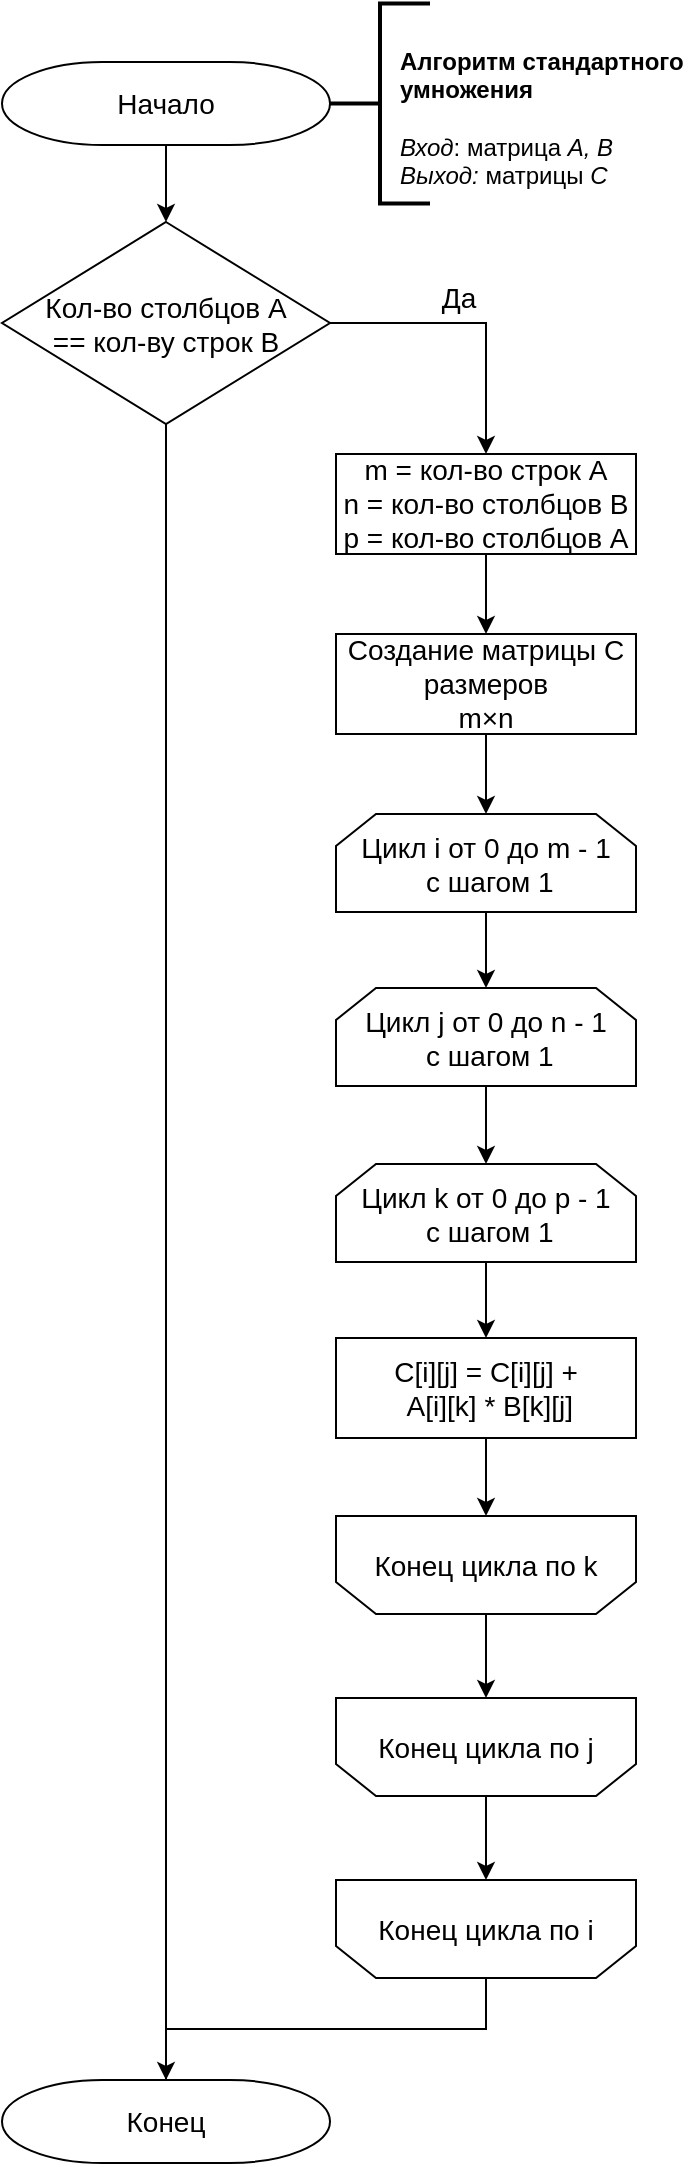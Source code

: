 <mxfile version="22.0.2" type="device" pages="4">
  <diagram id="Tdkf1bd7mpuJth67Tkuw" name="Стандартное умн.">
    <mxGraphModel dx="482" dy="695" grid="0" gridSize="10" guides="1" tooltips="1" connect="1" arrows="1" fold="1" page="1" pageScale="1" pageWidth="827" pageHeight="1169" math="0" shadow="0">
      <root>
        <mxCell id="0" />
        <mxCell id="1" parent="0" />
        <mxCell id="tB_ChkKSm6CfpAUGxVDE-78" value="&lt;br&gt;&lt;b style=&quot;&quot;&gt;Алгоритм стандартного умножения&lt;br&gt;&amp;nbsp;&lt;/b&gt;&lt;br&gt;&lt;i style=&quot;&quot;&gt;Вход&lt;/i&gt;: матрица &lt;i style=&quot;&quot;&gt;A, B&lt;/i&gt;&lt;br&gt;&lt;i style=&quot;&quot;&gt;Выход: &lt;/i&gt;матрицы &lt;i style=&quot;&quot;&gt;C&lt;/i&gt;" style="text;html=1;strokeColor=none;fillColor=none;align=left;verticalAlign=middle;whiteSpace=wrap;rounded=0;" parent="1" vertex="1">
          <mxGeometry x="369" y="65.75" width="146" height="30" as="geometry" />
        </mxCell>
        <mxCell id="lofQyspLM1PIbv91pcCX-6" style="edgeStyle=orthogonalEdgeStyle;rounded=0;hachureGap=4;orthogonalLoop=1;jettySize=auto;html=1;exitX=1;exitY=0.5;exitDx=0;exitDy=0;exitPerimeter=0;fontFamily=Architects Daughter;fontSource=https%3A%2F%2Ffonts.googleapis.com%2Fcss%3Ffamily%3DArchitects%2BDaughter;fontSize=16;" parent="1" source="nYEDLvNbdfZxFh9tLNZu-1" target="lofQyspLM1PIbv91pcCX-4" edge="1">
          <mxGeometry relative="1" as="geometry" />
        </mxCell>
        <mxCell id="lofQyspLM1PIbv91pcCX-18" value="&lt;font style=&quot;font-size: 14px;&quot; face=&quot;Helvetica&quot;&gt;Да&lt;/font&gt;" style="edgeLabel;html=1;align=center;verticalAlign=middle;resizable=0;points=[];fontSize=20;fontFamily=Architects Daughter;" parent="lofQyspLM1PIbv91pcCX-6" vertex="1" connectable="0">
          <mxGeometry x="-0.07" relative="1" as="geometry">
            <mxPoint x="-3" y="-15" as="offset" />
          </mxGeometry>
        </mxCell>
        <mxCell id="lofQyspLM1PIbv91pcCX-16" style="edgeStyle=orthogonalEdgeStyle;rounded=0;hachureGap=4;orthogonalLoop=1;jettySize=auto;html=1;exitX=0.5;exitY=1;exitDx=0;exitDy=0;exitPerimeter=0;fontFamily=Architects Daughter;fontSource=https%3A%2F%2Ffonts.googleapis.com%2Fcss%3Ffamily%3DArchitects%2BDaughter;fontSize=16;endArrow=none;endFill=0;" parent="1" source="nYEDLvNbdfZxFh9tLNZu-1" target="nYEDLvNbdfZxFh9tLNZu-10" edge="1">
          <mxGeometry relative="1" as="geometry" />
        </mxCell>
        <mxCell id="nYEDLvNbdfZxFh9tLNZu-1" value="&lt;font style=&quot;font-size: 14px;&quot;&gt;Кол-во столбцов A &lt;br&gt;== кол-ву строк B&lt;/font&gt;" style="strokeWidth=1;html=1;shape=mxgraph.flowchart.decision;whiteSpace=wrap;rounded=0;fontSize=11;" parent="1" vertex="1">
          <mxGeometry x="172" y="140" width="164" height="101" as="geometry" />
        </mxCell>
        <mxCell id="lofQyspLM1PIbv91pcCX-5" style="edgeStyle=orthogonalEdgeStyle;rounded=0;hachureGap=4;orthogonalLoop=1;jettySize=auto;html=1;exitX=0.5;exitY=1;exitDx=0;exitDy=0;exitPerimeter=0;fontFamily=Architects Daughter;fontSource=https%3A%2F%2Ffonts.googleapis.com%2Fcss%3Ffamily%3DArchitects%2BDaughter;fontSize=16;" parent="1" source="nYEDLvNbdfZxFh9tLNZu-2" target="nYEDLvNbdfZxFh9tLNZu-1" edge="1">
          <mxGeometry relative="1" as="geometry" />
        </mxCell>
        <mxCell id="nYEDLvNbdfZxFh9tLNZu-2" value="&lt;font style=&quot;font-size: 14px;&quot;&gt;Начало&lt;/font&gt;" style="strokeWidth=1;html=1;shape=mxgraph.flowchart.terminator;whiteSpace=wrap;" parent="1" vertex="1">
          <mxGeometry x="172" y="60" width="164" height="41.5" as="geometry" />
        </mxCell>
        <mxCell id="lofQyspLM1PIbv91pcCX-9" value="" style="edgeStyle=orthogonalEdgeStyle;rounded=0;hachureGap=4;orthogonalLoop=1;jettySize=auto;html=1;fontFamily=Architects Daughter;fontSource=https%3A%2F%2Ffonts.googleapis.com%2Fcss%3Ffamily%3DArchitects%2BDaughter;fontSize=16;" parent="1" source="nYEDLvNbdfZxFh9tLNZu-3" target="nYEDLvNbdfZxFh9tLNZu-7" edge="1">
          <mxGeometry relative="1" as="geometry" />
        </mxCell>
        <mxCell id="nYEDLvNbdfZxFh9tLNZu-3" value="&lt;font style=&quot;font-size: 14px;&quot;&gt;Цикл i от 0 до m - 1&lt;br&gt;&amp;nbsp;с шагом 1&lt;br&gt;&lt;/font&gt;" style="shape=loopLimit;whiteSpace=wrap;html=1;" parent="1" vertex="1">
          <mxGeometry x="339" y="436" width="150" height="49" as="geometry" />
        </mxCell>
        <mxCell id="lofQyspLM1PIbv91pcCX-8" value="" style="edgeStyle=orthogonalEdgeStyle;rounded=0;hachureGap=4;orthogonalLoop=1;jettySize=auto;html=1;fontFamily=Architects Daughter;fontSource=https%3A%2F%2Ffonts.googleapis.com%2Fcss%3Ffamily%3DArchitects%2BDaughter;fontSize=16;" parent="1" source="nYEDLvNbdfZxFh9tLNZu-4" target="nYEDLvNbdfZxFh9tLNZu-3" edge="1">
          <mxGeometry relative="1" as="geometry" />
        </mxCell>
        <mxCell id="nYEDLvNbdfZxFh9tLNZu-4" value="&lt;font style=&quot;font-size: 14px;&quot;&gt;Создание матрицы С размеров &lt;br&gt;m×n&lt;br&gt;&lt;/font&gt;" style="rounded=0;whiteSpace=wrap;html=1;absoluteArcSize=1;arcSize=14;strokeWidth=1;" parent="1" vertex="1">
          <mxGeometry x="339" y="346" width="150" height="50" as="geometry" />
        </mxCell>
        <mxCell id="nYEDLvNbdfZxFh9tLNZu-5" value="" style="strokeWidth=2;html=1;shape=mxgraph.flowchart.annotation_2;align=left;labelPosition=right;pointerEvents=1;hachureGap=4;fontFamily=Architects Daughter;fontSource=https%3A%2F%2Ffonts.googleapis.com%2Fcss%3Ffamily%3DArchitects%2BDaughter;fontSize=20;" parent="1" vertex="1">
          <mxGeometry x="336" y="30.75" width="50" height="100" as="geometry" />
        </mxCell>
        <mxCell id="lofQyspLM1PIbv91pcCX-10" value="" style="edgeStyle=orthogonalEdgeStyle;rounded=0;hachureGap=4;orthogonalLoop=1;jettySize=auto;html=1;fontFamily=Architects Daughter;fontSource=https%3A%2F%2Ffonts.googleapis.com%2Fcss%3Ffamily%3DArchitects%2BDaughter;fontSize=16;" parent="1" source="nYEDLvNbdfZxFh9tLNZu-7" target="nYEDLvNbdfZxFh9tLNZu-8" edge="1">
          <mxGeometry relative="1" as="geometry" />
        </mxCell>
        <mxCell id="nYEDLvNbdfZxFh9tLNZu-7" value="&lt;font style=&quot;font-size: 14px;&quot;&gt;Цикл j от 0 до n - 1&lt;br&gt;&amp;nbsp;с шагом 1&lt;br&gt;&lt;/font&gt;" style="shape=loopLimit;whiteSpace=wrap;html=1;" parent="1" vertex="1">
          <mxGeometry x="339" y="523" width="150" height="49" as="geometry" />
        </mxCell>
        <mxCell id="lofQyspLM1PIbv91pcCX-11" value="" style="edgeStyle=orthogonalEdgeStyle;rounded=0;hachureGap=4;orthogonalLoop=1;jettySize=auto;html=1;fontFamily=Architects Daughter;fontSource=https%3A%2F%2Ffonts.googleapis.com%2Fcss%3Ffamily%3DArchitects%2BDaughter;fontSize=16;" parent="1" source="nYEDLvNbdfZxFh9tLNZu-8" target="nYEDLvNbdfZxFh9tLNZu-9" edge="1">
          <mxGeometry relative="1" as="geometry" />
        </mxCell>
        <mxCell id="nYEDLvNbdfZxFh9tLNZu-8" value="&lt;font style=&quot;font-size: 14px;&quot;&gt;Цикл k от 0 до p - 1&lt;br&gt;&amp;nbsp;с шагом 1&lt;br&gt;&lt;/font&gt;" style="shape=loopLimit;whiteSpace=wrap;html=1;" parent="1" vertex="1">
          <mxGeometry x="339" y="611" width="150" height="49" as="geometry" />
        </mxCell>
        <mxCell id="lofQyspLM1PIbv91pcCX-12" value="" style="edgeStyle=orthogonalEdgeStyle;rounded=0;hachureGap=4;orthogonalLoop=1;jettySize=auto;html=1;fontFamily=Architects Daughter;fontSource=https%3A%2F%2Ffonts.googleapis.com%2Fcss%3Ffamily%3DArchitects%2BDaughter;fontSize=16;" parent="1" source="nYEDLvNbdfZxFh9tLNZu-9" target="lofQyspLM1PIbv91pcCX-3" edge="1">
          <mxGeometry relative="1" as="geometry" />
        </mxCell>
        <mxCell id="nYEDLvNbdfZxFh9tLNZu-9" value="&lt;font style=&quot;font-size: 14px;&quot;&gt;C[i][j] = C[i][j] +&lt;br&gt;&amp;nbsp;A[i][k] * B[k][j]&lt;/font&gt;" style="rounded=0;whiteSpace=wrap;html=1;absoluteArcSize=1;arcSize=14;strokeWidth=1;" parent="1" vertex="1">
          <mxGeometry x="339" y="698" width="150" height="50" as="geometry" />
        </mxCell>
        <mxCell id="nYEDLvNbdfZxFh9tLNZu-10" value="&lt;span style=&quot;font-size: 14px;&quot;&gt;Конец&lt;/span&gt;" style="strokeWidth=1;html=1;shape=mxgraph.flowchart.terminator;whiteSpace=wrap;" parent="1" vertex="1">
          <mxGeometry x="172" y="1069" width="164" height="41.5" as="geometry" />
        </mxCell>
        <mxCell id="lofQyspLM1PIbv91pcCX-1" value="&lt;font style=&quot;font-size: 14px;&quot;&gt;Конец цикла по i&lt;/font&gt;" style="shape=loopLimit;whiteSpace=wrap;html=1;flipV=1;" parent="1" vertex="1">
          <mxGeometry x="339" y="969" width="150" height="49" as="geometry" />
        </mxCell>
        <mxCell id="lofQyspLM1PIbv91pcCX-14" value="" style="edgeStyle=orthogonalEdgeStyle;rounded=0;hachureGap=4;orthogonalLoop=1;jettySize=auto;html=1;fontFamily=Architects Daughter;fontSource=https%3A%2F%2Ffonts.googleapis.com%2Fcss%3Ffamily%3DArchitects%2BDaughter;fontSize=16;" parent="1" source="lofQyspLM1PIbv91pcCX-2" target="lofQyspLM1PIbv91pcCX-1" edge="1">
          <mxGeometry relative="1" as="geometry" />
        </mxCell>
        <mxCell id="lofQyspLM1PIbv91pcCX-2" value="&lt;font style=&quot;font-size: 14px;&quot;&gt;Конец цикла по j&lt;/font&gt;" style="shape=loopLimit;whiteSpace=wrap;html=1;flipV=1;" parent="1" vertex="1">
          <mxGeometry x="339" y="878" width="150" height="49" as="geometry" />
        </mxCell>
        <mxCell id="lofQyspLM1PIbv91pcCX-13" value="" style="edgeStyle=orthogonalEdgeStyle;rounded=0;hachureGap=4;orthogonalLoop=1;jettySize=auto;html=1;fontFamily=Architects Daughter;fontSource=https%3A%2F%2Ffonts.googleapis.com%2Fcss%3Ffamily%3DArchitects%2BDaughter;fontSize=16;" parent="1" source="lofQyspLM1PIbv91pcCX-3" target="lofQyspLM1PIbv91pcCX-2" edge="1">
          <mxGeometry relative="1" as="geometry" />
        </mxCell>
        <mxCell id="lofQyspLM1PIbv91pcCX-3" value="&lt;font style=&quot;font-size: 14px;&quot;&gt;Конец цикла по k&lt;/font&gt;" style="shape=loopLimit;whiteSpace=wrap;html=1;flipV=1;" parent="1" vertex="1">
          <mxGeometry x="339" y="787" width="150" height="49" as="geometry" />
        </mxCell>
        <mxCell id="lofQyspLM1PIbv91pcCX-7" value="" style="edgeStyle=orthogonalEdgeStyle;rounded=0;hachureGap=4;orthogonalLoop=1;jettySize=auto;html=1;fontFamily=Architects Daughter;fontSource=https%3A%2F%2Ffonts.googleapis.com%2Fcss%3Ffamily%3DArchitects%2BDaughter;fontSize=16;" parent="1" source="lofQyspLM1PIbv91pcCX-4" target="nYEDLvNbdfZxFh9tLNZu-4" edge="1">
          <mxGeometry relative="1" as="geometry" />
        </mxCell>
        <mxCell id="lofQyspLM1PIbv91pcCX-4" value="&lt;font style=&quot;font-size: 14px;&quot;&gt;m = кол-во строк A&lt;br&gt;n = кол-во столбцов B&lt;br&gt;p = кол-во столбцов A&lt;br&gt;&lt;/font&gt;" style="rounded=0;whiteSpace=wrap;html=1;absoluteArcSize=1;arcSize=14;strokeWidth=1;" parent="1" vertex="1">
          <mxGeometry x="339" y="256" width="150" height="50" as="geometry" />
        </mxCell>
        <mxCell id="lofQyspLM1PIbv91pcCX-17" style="edgeStyle=orthogonalEdgeStyle;rounded=0;hachureGap=4;orthogonalLoop=1;jettySize=auto;html=1;exitX=0.5;exitY=1;exitDx=0;exitDy=0;entryX=0.5;entryY=0;entryDx=0;entryDy=0;entryPerimeter=0;fontFamily=Architects Daughter;fontSource=https%3A%2F%2Ffonts.googleapis.com%2Fcss%3Ffamily%3DArchitects%2BDaughter;fontSize=16;" parent="1" source="lofQyspLM1PIbv91pcCX-1" target="nYEDLvNbdfZxFh9tLNZu-10" edge="1">
          <mxGeometry relative="1" as="geometry" />
        </mxCell>
      </root>
    </mxGraphModel>
  </diagram>
  <diagram id="SMWh7G3MIP-DYDScQ3kP" name="Поразрядная сортировка">
    <mxGraphModel dx="998" dy="711" grid="1" gridSize="10" guides="1" tooltips="1" connect="1" arrows="1" fold="1" page="1" pageScale="1" pageWidth="827" pageHeight="1169" math="0" shadow="0">
      <root>
        <mxCell id="0" />
        <mxCell id="1" parent="0" />
        <mxCell id="Ab8iuGr4P1JSmaikQh76-1" value="&lt;br&gt;&lt;b style=&quot;&quot;&gt;Алгоритм поразрядной сортировки&lt;br&gt;&amp;nbsp;&lt;/b&gt;&lt;br&gt;&lt;i style=&quot;&quot;&gt;Вход&lt;/i&gt;: массив A&lt;br&gt;&lt;i style=&quot;&quot;&gt;Выход: &lt;/i&gt;отсортированный массив A" style="text;html=1;strokeColor=none;fillColor=none;align=left;verticalAlign=middle;whiteSpace=wrap;rounded=0;" parent="1" vertex="1">
          <mxGeometry x="307" y="75" width="223" height="30" as="geometry" />
        </mxCell>
        <mxCell id="Ab8iuGr4P1JSmaikQh76-2" value="&lt;font style=&quot;font-size: 14px;&quot;&gt;Начало&lt;/font&gt;" style="strokeWidth=1;html=1;shape=mxgraph.flowchart.terminator;whiteSpace=wrap;" parent="1" vertex="1">
          <mxGeometry x="110" y="69.25" width="164" height="41.5" as="geometry" />
        </mxCell>
        <mxCell id="Ab8iuGr4P1JSmaikQh76-3" value="" style="strokeWidth=2;html=1;shape=mxgraph.flowchart.annotation_2;align=left;labelPosition=right;pointerEvents=1;hachureGap=4;fontFamily=Architects Daughter;fontSource=https%3A%2F%2Ffonts.googleapis.com%2Fcss%3Ffamily%3DArchitects%2BDaughter;fontSize=20;" parent="1" vertex="1">
          <mxGeometry x="274" y="40" width="50" height="100" as="geometry" />
        </mxCell>
      </root>
    </mxGraphModel>
  </diagram>
  <diagram id="jQsfBCvJO6yzRSu4SMdl" name="Расческой">
    <mxGraphModel dx="1174" dy="836" grid="1" gridSize="10" guides="1" tooltips="1" connect="1" arrows="1" fold="1" page="1" pageScale="1" pageWidth="827" pageHeight="1169" math="0" shadow="0">
      <root>
        <mxCell id="0" />
        <mxCell id="1" parent="0" />
        <mxCell id="OFG0MvA28QvAsvsxifi_-1" value="&lt;br&gt;&lt;b style=&quot;&quot;&gt;Алгоритм сортировки расческой&lt;br&gt;&amp;nbsp;&lt;/b&gt;&lt;br&gt;&lt;i style=&quot;border-color: var(--border-color);&quot;&gt;Вход&lt;/i&gt;: массив A&lt;br style=&quot;border-color: var(--border-color);&quot;&gt;&lt;i style=&quot;border-color: var(--border-color);&quot;&gt;Выход:&amp;nbsp;&lt;/i&gt;отсортированный массив A" style="text;html=1;strokeColor=none;fillColor=none;align=left;verticalAlign=middle;whiteSpace=wrap;rounded=0;" vertex="1" parent="1">
          <mxGeometry x="393.75" y="65.75" width="241" height="30" as="geometry" />
        </mxCell>
        <mxCell id="OFG0MvA28QvAsvsxifi_-2" value="" style="edgeStyle=orthogonalEdgeStyle;rounded=0;orthogonalLoop=1;jettySize=auto;html=1;startArrow=none;startFill=0;endArrow=none;endFill=0;" edge="1" parent="1" source="OFG0MvA28QvAsvsxifi_-3" target="OFG0MvA28QvAsvsxifi_-6">
          <mxGeometry relative="1" as="geometry" />
        </mxCell>
        <mxCell id="OFG0MvA28QvAsvsxifi_-3" value="&lt;font style=&quot;font-size: 14px;&quot;&gt;Начало&lt;/font&gt;" style="strokeWidth=1;html=1;shape=mxgraph.flowchart.terminator;whiteSpace=wrap;" vertex="1" parent="1">
          <mxGeometry x="196.75" y="60" width="164" height="41.5" as="geometry" />
        </mxCell>
        <mxCell id="OFG0MvA28QvAsvsxifi_-4" value="" style="strokeWidth=2;html=1;shape=mxgraph.flowchart.annotation_2;align=left;labelPosition=right;pointerEvents=1;hachureGap=4;fontFamily=Architects Daughter;fontSource=https%3A%2F%2Ffonts.googleapis.com%2Fcss%3Ffamily%3DArchitects%2BDaughter;fontSize=20;" vertex="1" parent="1">
          <mxGeometry x="360.75" y="30.75" width="50" height="100" as="geometry" />
        </mxCell>
        <mxCell id="5gx9r-uYWP1R7XI6MvG5-1" value="" style="edgeStyle=orthogonalEdgeStyle;shape=connector;rounded=0;orthogonalLoop=1;jettySize=auto;html=1;labelBackgroundColor=default;strokeColor=default;align=center;verticalAlign=middle;fontFamily=Helvetica;fontSize=11;fontColor=default;endArrow=none;endFill=0;" edge="1" parent="1" source="OFG0MvA28QvAsvsxifi_-6" target="OFG0MvA28QvAsvsxifi_-28">
          <mxGeometry relative="1" as="geometry" />
        </mxCell>
        <mxCell id="OFG0MvA28QvAsvsxifi_-6" value="&lt;font style=&quot;font-size: 14px;&quot;&gt;size = размер массива A&lt;br&gt;&lt;/font&gt;" style="rounded=0;whiteSpace=wrap;html=1;absoluteArcSize=1;arcSize=14;strokeWidth=1;" vertex="1" parent="1">
          <mxGeometry x="196.25" y="140" width="165" height="50" as="geometry" />
        </mxCell>
        <mxCell id="C54i9_H60Ta_yHP1OVKo-1" value="" style="edgeStyle=orthogonalEdgeStyle;shape=connector;rounded=0;orthogonalLoop=1;jettySize=auto;html=1;labelBackgroundColor=default;strokeColor=default;align=center;verticalAlign=middle;fontFamily=Helvetica;fontSize=11;fontColor=default;endArrow=none;endFill=0;" edge="1" parent="1" source="OFG0MvA28QvAsvsxifi_-8" target="yXAN4wsylLrARvOfgyyG-1">
          <mxGeometry relative="1" as="geometry" />
        </mxCell>
        <mxCell id="OFG0MvA28QvAsvsxifi_-8" value="&lt;font style=&quot;font-size: 14px;&quot;&gt;step = size / koef&lt;/font&gt;" style="rounded=0;whiteSpace=wrap;html=1;absoluteArcSize=1;arcSize=14;strokeWidth=1;" vertex="1" parent="1">
          <mxGeometry x="196.25" y="320" width="165" height="50" as="geometry" />
        </mxCell>
        <mxCell id="C54i9_H60Ta_yHP1OVKo-14" value="" style="edgeStyle=orthogonalEdgeStyle;shape=connector;rounded=0;orthogonalLoop=1;jettySize=auto;html=1;labelBackgroundColor=default;strokeColor=default;align=center;verticalAlign=middle;fontFamily=Helvetica;fontSize=11;fontColor=default;endArrow=none;endFill=0;" edge="1" parent="1" source="OFG0MvA28QvAsvsxifi_-12" target="5gx9r-uYWP1R7XI6MvG5-3">
          <mxGeometry relative="1" as="geometry" />
        </mxCell>
        <mxCell id="OFG0MvA28QvAsvsxifi_-12" value="&lt;font style=&quot;font-size: 14px;&quot;&gt;Конец цикла по i&lt;/font&gt;" style="shape=loopLimit;whiteSpace=wrap;html=1;flipV=1;" vertex="1" parent="1">
          <mxGeometry x="194.5" y="850" width="171.5" height="49" as="geometry" />
        </mxCell>
        <mxCell id="OFG0MvA28QvAsvsxifi_-17" value="" style="edgeStyle=orthogonalEdgeStyle;shape=connector;rounded=0;orthogonalLoop=1;jettySize=auto;html=1;labelBackgroundColor=default;strokeColor=default;align=center;verticalAlign=middle;fontFamily=Helvetica;fontSize=11;fontColor=default;endArrow=none;endFill=0;" edge="1" parent="1" source="OFG0MvA28QvAsvsxifi_-18" target="OFG0MvA28QvAsvsxifi_-23">
          <mxGeometry relative="1" as="geometry" />
        </mxCell>
        <mxCell id="OFG0MvA28QvAsvsxifi_-18" value="&lt;font style=&quot;font-size: 14px;&quot;&gt;Цикл i от 0 до size - step&lt;br&gt;&amp;nbsp;с шагом 1&lt;br&gt;&lt;/font&gt;" style="shape=loopLimit;whiteSpace=wrap;html=1;" vertex="1" parent="1">
          <mxGeometry x="194.5" y="550" width="170" height="49" as="geometry" />
        </mxCell>
        <mxCell id="OFG0MvA28QvAsvsxifi_-22" style="edgeStyle=orthogonalEdgeStyle;shape=connector;rounded=0;orthogonalLoop=1;jettySize=auto;html=1;entryX=0.5;entryY=0;entryDx=0;entryDy=0;labelBackgroundColor=default;strokeColor=default;align=center;verticalAlign=middle;fontFamily=Helvetica;fontSize=11;fontColor=default;endArrow=none;endFill=0;" edge="1" parent="1" source="OFG0MvA28QvAsvsxifi_-23" target="OFG0MvA28QvAsvsxifi_-25">
          <mxGeometry relative="1" as="geometry" />
        </mxCell>
        <mxCell id="C54i9_H60Ta_yHP1OVKo-13" style="edgeStyle=orthogonalEdgeStyle;shape=connector;rounded=0;orthogonalLoop=1;jettySize=auto;html=1;entryX=0.5;entryY=0;entryDx=0;entryDy=0;labelBackgroundColor=default;strokeColor=default;align=center;verticalAlign=middle;fontFamily=Helvetica;fontSize=11;fontColor=default;endArrow=none;endFill=0;" edge="1" parent="1" source="OFG0MvA28QvAsvsxifi_-23" target="OFG0MvA28QvAsvsxifi_-12">
          <mxGeometry relative="1" as="geometry" />
        </mxCell>
        <mxCell id="OFG0MvA28QvAsvsxifi_-23" value="&lt;span style=&quot;font-size: 14px;&quot;&gt;A[i] &amp;gt; A[i + step]&lt;/span&gt;" style="strokeWidth=1;html=1;shape=mxgraph.flowchart.decision;whiteSpace=wrap;rounded=0;fontSize=11;" vertex="1" parent="1">
          <mxGeometry x="197.5" y="640" width="164" height="101" as="geometry" />
        </mxCell>
        <mxCell id="boNv-dZ-FoLuYurzGKRU-1" style="edgeStyle=orthogonalEdgeStyle;shape=connector;rounded=0;orthogonalLoop=1;jettySize=auto;html=1;entryX=0.5;entryY=0;entryDx=0;entryDy=0;labelBackgroundColor=default;strokeColor=default;align=center;verticalAlign=middle;fontFamily=Helvetica;fontSize=11;fontColor=default;endArrow=none;endFill=0;" edge="1" parent="1" source="OFG0MvA28QvAsvsxifi_-25" target="OFG0MvA28QvAsvsxifi_-12">
          <mxGeometry relative="1" as="geometry">
            <Array as="points">
              <mxPoint x="515" y="820" />
              <mxPoint x="280" y="820" />
            </Array>
          </mxGeometry>
        </mxCell>
        <mxCell id="OFG0MvA28QvAsvsxifi_-25" value="swap(A[i], A[i + step])" style="shape=process;whiteSpace=wrap;html=1;backgroundOutline=1;" vertex="1" parent="1">
          <mxGeometry x="429.25" y="741" width="171.5" height="50" as="geometry" />
        </mxCell>
        <mxCell id="OFG0MvA28QvAsvsxifi_-26" value="&lt;span style=&quot;font-size: 14px;&quot;&gt;Конец&lt;/span&gt;" style="strokeWidth=1;html=1;shape=mxgraph.flowchart.terminator;whiteSpace=wrap;" vertex="1" parent="1">
          <mxGeometry x="198.25" y="1030" width="164" height="41.5" as="geometry" />
        </mxCell>
        <mxCell id="OFG0MvA28QvAsvsxifi_-27" value="&lt;font style=&quot;font-size: 14px;&quot;&gt;Да&lt;/font&gt;" style="text;html=1;strokeColor=none;fillColor=none;align=left;verticalAlign=middle;whiteSpace=wrap;rounded=0;fontSize=11;fontFamily=Helvetica;fontColor=default;" vertex="1" parent="1">
          <mxGeometry x="362.25" y="660" width="60" height="30" as="geometry" />
        </mxCell>
        <mxCell id="5gx9r-uYWP1R7XI6MvG5-2" value="" style="edgeStyle=orthogonalEdgeStyle;shape=connector;rounded=0;orthogonalLoop=1;jettySize=auto;html=1;labelBackgroundColor=default;strokeColor=default;align=center;verticalAlign=middle;fontFamily=Helvetica;fontSize=11;fontColor=default;endArrow=none;endFill=0;" edge="1" parent="1" source="OFG0MvA28QvAsvsxifi_-28" target="OFG0MvA28QvAsvsxifi_-8">
          <mxGeometry relative="1" as="geometry" />
        </mxCell>
        <mxCell id="OFG0MvA28QvAsvsxifi_-28" value="&lt;font style=&quot;font-size: 14px;&quot;&gt;koef = 1.247&lt;/font&gt;" style="rounded=0;whiteSpace=wrap;html=1;absoluteArcSize=1;arcSize=14;strokeWidth=1;" vertex="1" parent="1">
          <mxGeometry x="196.25" y="230" width="165" height="50" as="geometry" />
        </mxCell>
        <mxCell id="C54i9_H60Ta_yHP1OVKo-18" value="" style="edgeStyle=orthogonalEdgeStyle;shape=connector;rounded=0;orthogonalLoop=1;jettySize=auto;html=1;labelBackgroundColor=default;strokeColor=default;align=center;verticalAlign=middle;fontFamily=Helvetica;fontSize=11;fontColor=default;endArrow=none;endFill=0;" edge="1" parent="1" source="5gx9r-uYWP1R7XI6MvG5-3" target="OFG0MvA28QvAsvsxifi_-26">
          <mxGeometry relative="1" as="geometry" />
        </mxCell>
        <mxCell id="5gx9r-uYWP1R7XI6MvG5-3" value="&lt;font style=&quot;font-size: 14px;&quot;&gt;step = step / koef&lt;/font&gt;" style="rounded=0;whiteSpace=wrap;html=1;absoluteArcSize=1;arcSize=14;strokeWidth=1;" vertex="1" parent="1">
          <mxGeometry x="197.75" y="940" width="165" height="50" as="geometry" />
        </mxCell>
        <mxCell id="C54i9_H60Ta_yHP1OVKo-16" value="" style="edgeStyle=orthogonalEdgeStyle;shape=connector;rounded=0;orthogonalLoop=1;jettySize=auto;html=1;labelBackgroundColor=default;strokeColor=default;align=center;verticalAlign=middle;fontFamily=Helvetica;fontSize=11;fontColor=default;endArrow=none;endFill=0;" edge="1" parent="1" source="yXAN4wsylLrARvOfgyyG-1" target="OFG0MvA28QvAsvsxifi_-18">
          <mxGeometry relative="1" as="geometry" />
        </mxCell>
        <mxCell id="yXAN4wsylLrARvOfgyyG-1" value="&lt;span style=&quot;font-size: 14px;&quot;&gt;step &amp;gt;= 1&lt;/span&gt;" style="strokeWidth=1;html=1;shape=mxgraph.flowchart.decision;whiteSpace=wrap;rounded=0;fontSize=11;" vertex="1" parent="1">
          <mxGeometry x="197.88" y="410" width="163.25" height="101" as="geometry" />
        </mxCell>
        <mxCell id="C54i9_H60Ta_yHP1OVKo-4" value="&lt;font style=&quot;font-size: 14px;&quot;&gt;Да&lt;/font&gt;" style="text;html=1;strokeColor=none;fillColor=none;align=left;verticalAlign=middle;whiteSpace=wrap;rounded=0;fontSize=11;fontFamily=Helvetica;fontColor=default;" vertex="1" parent="1">
          <mxGeometry x="280" y="511" width="60" height="30" as="geometry" />
        </mxCell>
        <mxCell id="C54i9_H60Ta_yHP1OVKo-17" style="edgeStyle=orthogonalEdgeStyle;shape=connector;rounded=0;orthogonalLoop=1;jettySize=auto;html=1;exitX=0;exitY=0.5;exitDx=0;exitDy=0;entryX=0;entryY=0.5;entryDx=0;entryDy=0;entryPerimeter=0;labelBackgroundColor=default;strokeColor=default;align=center;verticalAlign=middle;fontFamily=Helvetica;fontSize=11;fontColor=default;endArrow=classic;endFill=1;" edge="1" parent="1" source="5gx9r-uYWP1R7XI6MvG5-3" target="yXAN4wsylLrARvOfgyyG-1">
          <mxGeometry relative="1" as="geometry">
            <Array as="points">
              <mxPoint x="120" y="965" />
              <mxPoint x="120" y="461" />
            </Array>
          </mxGeometry>
        </mxCell>
      </root>
    </mxGraphModel>
  </diagram>
  <diagram id="EEU-iRFAq5Y7ACLVF6Qx" name="Шелла">
    <mxGraphModel dx="587" dy="418" grid="1" gridSize="10" guides="1" tooltips="1" connect="1" arrows="1" fold="1" page="1" pageScale="1" pageWidth="827" pageHeight="1169" math="0" shadow="0">
      <root>
        <mxCell id="0" />
        <mxCell id="1" parent="0" />
        <mxCell id="UtkDnTpVlGqklBxXOzj8-1" value="&lt;br&gt;&lt;b style=&quot;&quot;&gt;Алгоритм сортировки Шелла&lt;br&gt;&amp;nbsp;&lt;/b&gt;&lt;br&gt;&lt;i style=&quot;border-color: var(--border-color);&quot;&gt;Вход&lt;/i&gt;: массив A&lt;br style=&quot;border-color: var(--border-color);&quot;&gt;&lt;i style=&quot;border-color: var(--border-color);&quot;&gt;Выход:&amp;nbsp;&lt;/i&gt;отсортированный массив A" style="text;html=1;strokeColor=none;fillColor=none;align=left;verticalAlign=middle;whiteSpace=wrap;rounded=0;" parent="1" vertex="1">
          <mxGeometry x="393.75" y="65.75" width="241" height="30" as="geometry" />
        </mxCell>
        <mxCell id="Smr6yxLhZTiS4LaBjLuS-2" value="" style="edgeStyle=orthogonalEdgeStyle;rounded=0;orthogonalLoop=1;jettySize=auto;html=1;startArrow=none;startFill=0;endArrow=none;endFill=0;" edge="1" parent="1" source="UtkDnTpVlGqklBxXOzj8-2" target="yL8rBypSUrYFPnsWE5q5-1">
          <mxGeometry relative="1" as="geometry" />
        </mxCell>
        <mxCell id="UtkDnTpVlGqklBxXOzj8-2" value="&lt;font style=&quot;font-size: 14px;&quot;&gt;Начало&lt;/font&gt;" style="strokeWidth=1;html=1;shape=mxgraph.flowchart.terminator;whiteSpace=wrap;" parent="1" vertex="1">
          <mxGeometry x="196.75" y="60" width="164" height="41.5" as="geometry" />
        </mxCell>
        <mxCell id="UtkDnTpVlGqklBxXOzj8-3" value="" style="strokeWidth=2;html=1;shape=mxgraph.flowchart.annotation_2;align=left;labelPosition=right;pointerEvents=1;hachureGap=4;fontFamily=Architects Daughter;fontSource=https%3A%2F%2Ffonts.googleapis.com%2Fcss%3Ffamily%3DArchitects%2BDaughter;fontSize=20;" parent="1" vertex="1">
          <mxGeometry x="360.75" y="30.75" width="50" height="100" as="geometry" />
        </mxCell>
        <mxCell id="Smr6yxLhZTiS4LaBjLuS-4" value="" style="edgeStyle=orthogonalEdgeStyle;rounded=0;orthogonalLoop=1;jettySize=auto;html=1;endArrow=none;endFill=0;" edge="1" parent="1" source="yL8rBypSUrYFPnsWE5q5-1" target="yL8rBypSUrYFPnsWE5q5-2">
          <mxGeometry relative="1" as="geometry" />
        </mxCell>
        <mxCell id="yL8rBypSUrYFPnsWE5q5-1" value="&lt;font style=&quot;font-size: 14px;&quot;&gt;size = размер массива A&lt;br&gt;&lt;/font&gt;" style="rounded=0;whiteSpace=wrap;html=1;absoluteArcSize=1;arcSize=14;strokeWidth=1;" vertex="1" parent="1">
          <mxGeometry x="196.25" y="140" width="165" height="50" as="geometry" />
        </mxCell>
        <mxCell id="Smr6yxLhZTiS4LaBjLuS-5" value="" style="edgeStyle=orthogonalEdgeStyle;shape=connector;rounded=0;orthogonalLoop=1;jettySize=auto;html=1;labelBackgroundColor=default;strokeColor=default;align=center;verticalAlign=middle;fontFamily=Helvetica;fontSize=11;fontColor=default;endArrow=none;endFill=0;" edge="1" parent="1" source="yL8rBypSUrYFPnsWE5q5-2" target="uMEa_bDTQh33oqjU-Dul-1">
          <mxGeometry relative="1" as="geometry" />
        </mxCell>
        <mxCell id="yL8rBypSUrYFPnsWE5q5-2" value="&lt;font style=&quot;font-size: 14px;&quot;&gt;gap = size / 2&lt;/font&gt;" style="rounded=0;whiteSpace=wrap;html=1;absoluteArcSize=1;arcSize=14;strokeWidth=1;" vertex="1" parent="1">
          <mxGeometry x="196.25" y="230" width="165" height="50" as="geometry" />
        </mxCell>
        <mxCell id="Smr6yxLhZTiS4LaBjLuS-6" value="" style="edgeStyle=orthogonalEdgeStyle;shape=connector;rounded=0;orthogonalLoop=1;jettySize=auto;html=1;labelBackgroundColor=default;strokeColor=default;align=center;verticalAlign=middle;fontFamily=Helvetica;fontSize=11;fontColor=default;endArrow=none;endFill=0;" edge="1" parent="1" source="uMEa_bDTQh33oqjU-Dul-1" target="uMEa_bDTQh33oqjU-Dul-3">
          <mxGeometry relative="1" as="geometry" />
        </mxCell>
        <mxCell id="uMEa_bDTQh33oqjU-Dul-1" value="&lt;font style=&quot;font-size: 14px;&quot;&gt;Цикл n от gap до n&lt;br&gt;&amp;nbsp;с шагом n / 2&lt;br&gt;&lt;/font&gt;" style="shape=loopLimit;whiteSpace=wrap;html=1;" vertex="1" parent="1">
          <mxGeometry x="193.75" y="320" width="170" height="49" as="geometry" />
        </mxCell>
        <mxCell id="Smr6yxLhZTiS4LaBjLuS-16" value="" style="edgeStyle=orthogonalEdgeStyle;shape=connector;rounded=0;orthogonalLoop=1;jettySize=auto;html=1;labelBackgroundColor=default;strokeColor=default;align=center;verticalAlign=middle;fontFamily=Helvetica;fontSize=11;fontColor=default;endArrow=none;endFill=0;" edge="1" parent="1" source="uMEa_bDTQh33oqjU-Dul-2" target="uMEa_bDTQh33oqjU-Dul-4">
          <mxGeometry relative="1" as="geometry" />
        </mxCell>
        <mxCell id="uMEa_bDTQh33oqjU-Dul-2" value="&lt;font style=&quot;font-size: 14px;&quot;&gt;Конец цикла по i&lt;/font&gt;" style="shape=loopLimit;whiteSpace=wrap;html=1;flipV=1;" vertex="1" parent="1">
          <mxGeometry x="193" y="890" width="171.5" height="49" as="geometry" />
        </mxCell>
        <mxCell id="Smr6yxLhZTiS4LaBjLuS-7" value="" style="edgeStyle=orthogonalEdgeStyle;shape=connector;rounded=0;orthogonalLoop=1;jettySize=auto;html=1;labelBackgroundColor=default;strokeColor=default;align=center;verticalAlign=middle;fontFamily=Helvetica;fontSize=11;fontColor=default;endArrow=none;endFill=0;" edge="1" parent="1" source="uMEa_bDTQh33oqjU-Dul-3" target="uMEa_bDTQh33oqjU-Dul-5">
          <mxGeometry relative="1" as="geometry" />
        </mxCell>
        <mxCell id="uMEa_bDTQh33oqjU-Dul-3" value="&lt;font style=&quot;font-size: 14px;&quot;&gt;Цикл i от 1 до size&lt;br&gt;&amp;nbsp;с шагом n&lt;br&gt;&lt;/font&gt;" style="shape=loopLimit;whiteSpace=wrap;html=1;" vertex="1" parent="1">
          <mxGeometry x="193.75" y="410" width="170" height="49" as="geometry" />
        </mxCell>
        <mxCell id="Smr6yxLhZTiS4LaBjLuS-18" value="" style="edgeStyle=orthogonalEdgeStyle;shape=connector;rounded=0;orthogonalLoop=1;jettySize=auto;html=1;labelBackgroundColor=default;strokeColor=default;align=center;verticalAlign=middle;fontFamily=Helvetica;fontSize=11;fontColor=default;endArrow=none;endFill=0;" edge="1" parent="1" source="uMEa_bDTQh33oqjU-Dul-4" target="Smr6yxLhZTiS4LaBjLuS-1">
          <mxGeometry relative="1" as="geometry" />
        </mxCell>
        <mxCell id="uMEa_bDTQh33oqjU-Dul-4" value="&lt;font style=&quot;font-size: 14px;&quot;&gt;Конец цикла по n&lt;/font&gt;" style="shape=loopLimit;whiteSpace=wrap;html=1;flipV=1;" vertex="1" parent="1">
          <mxGeometry x="193" y="980" width="171.5" height="49" as="geometry" />
        </mxCell>
        <mxCell id="Smr6yxLhZTiS4LaBjLuS-8" value="" style="edgeStyle=orthogonalEdgeStyle;shape=connector;rounded=0;orthogonalLoop=1;jettySize=auto;html=1;labelBackgroundColor=default;strokeColor=default;align=center;verticalAlign=middle;fontFamily=Helvetica;fontSize=11;fontColor=default;endArrow=none;endFill=0;" edge="1" parent="1" source="uMEa_bDTQh33oqjU-Dul-5" target="aI-snrLTE6pdmdjhdycA-1">
          <mxGeometry relative="1" as="geometry" />
        </mxCell>
        <mxCell id="uMEa_bDTQh33oqjU-Dul-5" value="&lt;font style=&quot;font-size: 14px;&quot;&gt;Цикл j от i до 1&lt;br&gt;&amp;nbsp;с шагом -1&lt;br&gt;&lt;/font&gt;" style="shape=loopLimit;whiteSpace=wrap;html=1;" vertex="1" parent="1">
          <mxGeometry x="193.75" y="500" width="170" height="49" as="geometry" />
        </mxCell>
        <mxCell id="Smr6yxLhZTiS4LaBjLuS-15" value="" style="edgeStyle=orthogonalEdgeStyle;shape=connector;rounded=0;orthogonalLoop=1;jettySize=auto;html=1;labelBackgroundColor=default;strokeColor=default;align=center;verticalAlign=middle;fontFamily=Helvetica;fontSize=11;fontColor=default;endArrow=none;endFill=0;" edge="1" parent="1" source="uMEa_bDTQh33oqjU-Dul-6" target="uMEa_bDTQh33oqjU-Dul-2">
          <mxGeometry relative="1" as="geometry" />
        </mxCell>
        <mxCell id="uMEa_bDTQh33oqjU-Dul-6" value="&lt;font style=&quot;font-size: 14px;&quot;&gt;Конец цикла по j&lt;/font&gt;" style="shape=loopLimit;whiteSpace=wrap;html=1;flipV=1;" vertex="1" parent="1">
          <mxGeometry x="193" y="800" width="171.5" height="49" as="geometry" />
        </mxCell>
        <mxCell id="Smr6yxLhZTiS4LaBjLuS-9" value="" style="edgeStyle=orthogonalEdgeStyle;shape=connector;rounded=0;orthogonalLoop=1;jettySize=auto;html=1;labelBackgroundColor=default;strokeColor=default;align=center;verticalAlign=middle;fontFamily=Helvetica;fontSize=11;fontColor=default;endArrow=none;endFill=0;" edge="1" parent="1" source="aI-snrLTE6pdmdjhdycA-1" target="uMEa_bDTQh33oqjU-Dul-6">
          <mxGeometry relative="1" as="geometry" />
        </mxCell>
        <mxCell id="Smr6yxLhZTiS4LaBjLuS-11" style="edgeStyle=orthogonalEdgeStyle;shape=connector;rounded=0;orthogonalLoop=1;jettySize=auto;html=1;entryX=0.5;entryY=0;entryDx=0;entryDy=0;labelBackgroundColor=default;strokeColor=default;align=center;verticalAlign=middle;fontFamily=Helvetica;fontSize=11;fontColor=default;endArrow=none;endFill=0;" edge="1" parent="1" source="aI-snrLTE6pdmdjhdycA-1" target="aI-snrLTE6pdmdjhdycA-2">
          <mxGeometry relative="1" as="geometry" />
        </mxCell>
        <mxCell id="aI-snrLTE6pdmdjhdycA-1" value="&lt;span style=&quot;font-size: 14px;&quot;&gt;A[j-1] &amp;gt; A[j]&lt;/span&gt;" style="strokeWidth=1;html=1;shape=mxgraph.flowchart.decision;whiteSpace=wrap;rounded=0;fontSize=11;" vertex="1" parent="1">
          <mxGeometry x="196.75" y="585" width="164" height="101" as="geometry" />
        </mxCell>
        <mxCell id="Smr6yxLhZTiS4LaBjLuS-14" style="edgeStyle=orthogonalEdgeStyle;shape=connector;rounded=0;orthogonalLoop=1;jettySize=auto;html=1;entryX=0.5;entryY=0;entryDx=0;entryDy=0;labelBackgroundColor=default;strokeColor=default;align=center;verticalAlign=middle;fontFamily=Helvetica;fontSize=11;fontColor=default;endArrow=none;endFill=0;" edge="1" parent="1" source="aI-snrLTE6pdmdjhdycA-2" target="uMEa_bDTQh33oqjU-Dul-6">
          <mxGeometry relative="1" as="geometry">
            <Array as="points">
              <mxPoint x="514.75" y="770" />
              <mxPoint x="278.75" y="770" />
            </Array>
          </mxGeometry>
        </mxCell>
        <mxCell id="aI-snrLTE6pdmdjhdycA-2" value="swap(A[j -1], A[j])" style="shape=process;whiteSpace=wrap;html=1;backgroundOutline=1;" vertex="1" parent="1">
          <mxGeometry x="428.5" y="686" width="171.5" height="50" as="geometry" />
        </mxCell>
        <mxCell id="Smr6yxLhZTiS4LaBjLuS-1" value="&lt;span style=&quot;font-size: 14px;&quot;&gt;Конец&lt;/span&gt;" style="strokeWidth=1;html=1;shape=mxgraph.flowchart.terminator;whiteSpace=wrap;" vertex="1" parent="1">
          <mxGeometry x="196.75" y="1070" width="164" height="41.5" as="geometry" />
        </mxCell>
        <mxCell id="Smr6yxLhZTiS4LaBjLuS-13" value="&lt;font style=&quot;font-size: 14px;&quot;&gt;Да&lt;/font&gt;" style="text;html=1;strokeColor=none;fillColor=none;align=left;verticalAlign=middle;whiteSpace=wrap;rounded=0;fontSize=11;fontFamily=Helvetica;fontColor=default;" vertex="1" parent="1">
          <mxGeometry x="360.75" y="610" width="60" height="30" as="geometry" />
        </mxCell>
      </root>
    </mxGraphModel>
  </diagram>
</mxfile>
